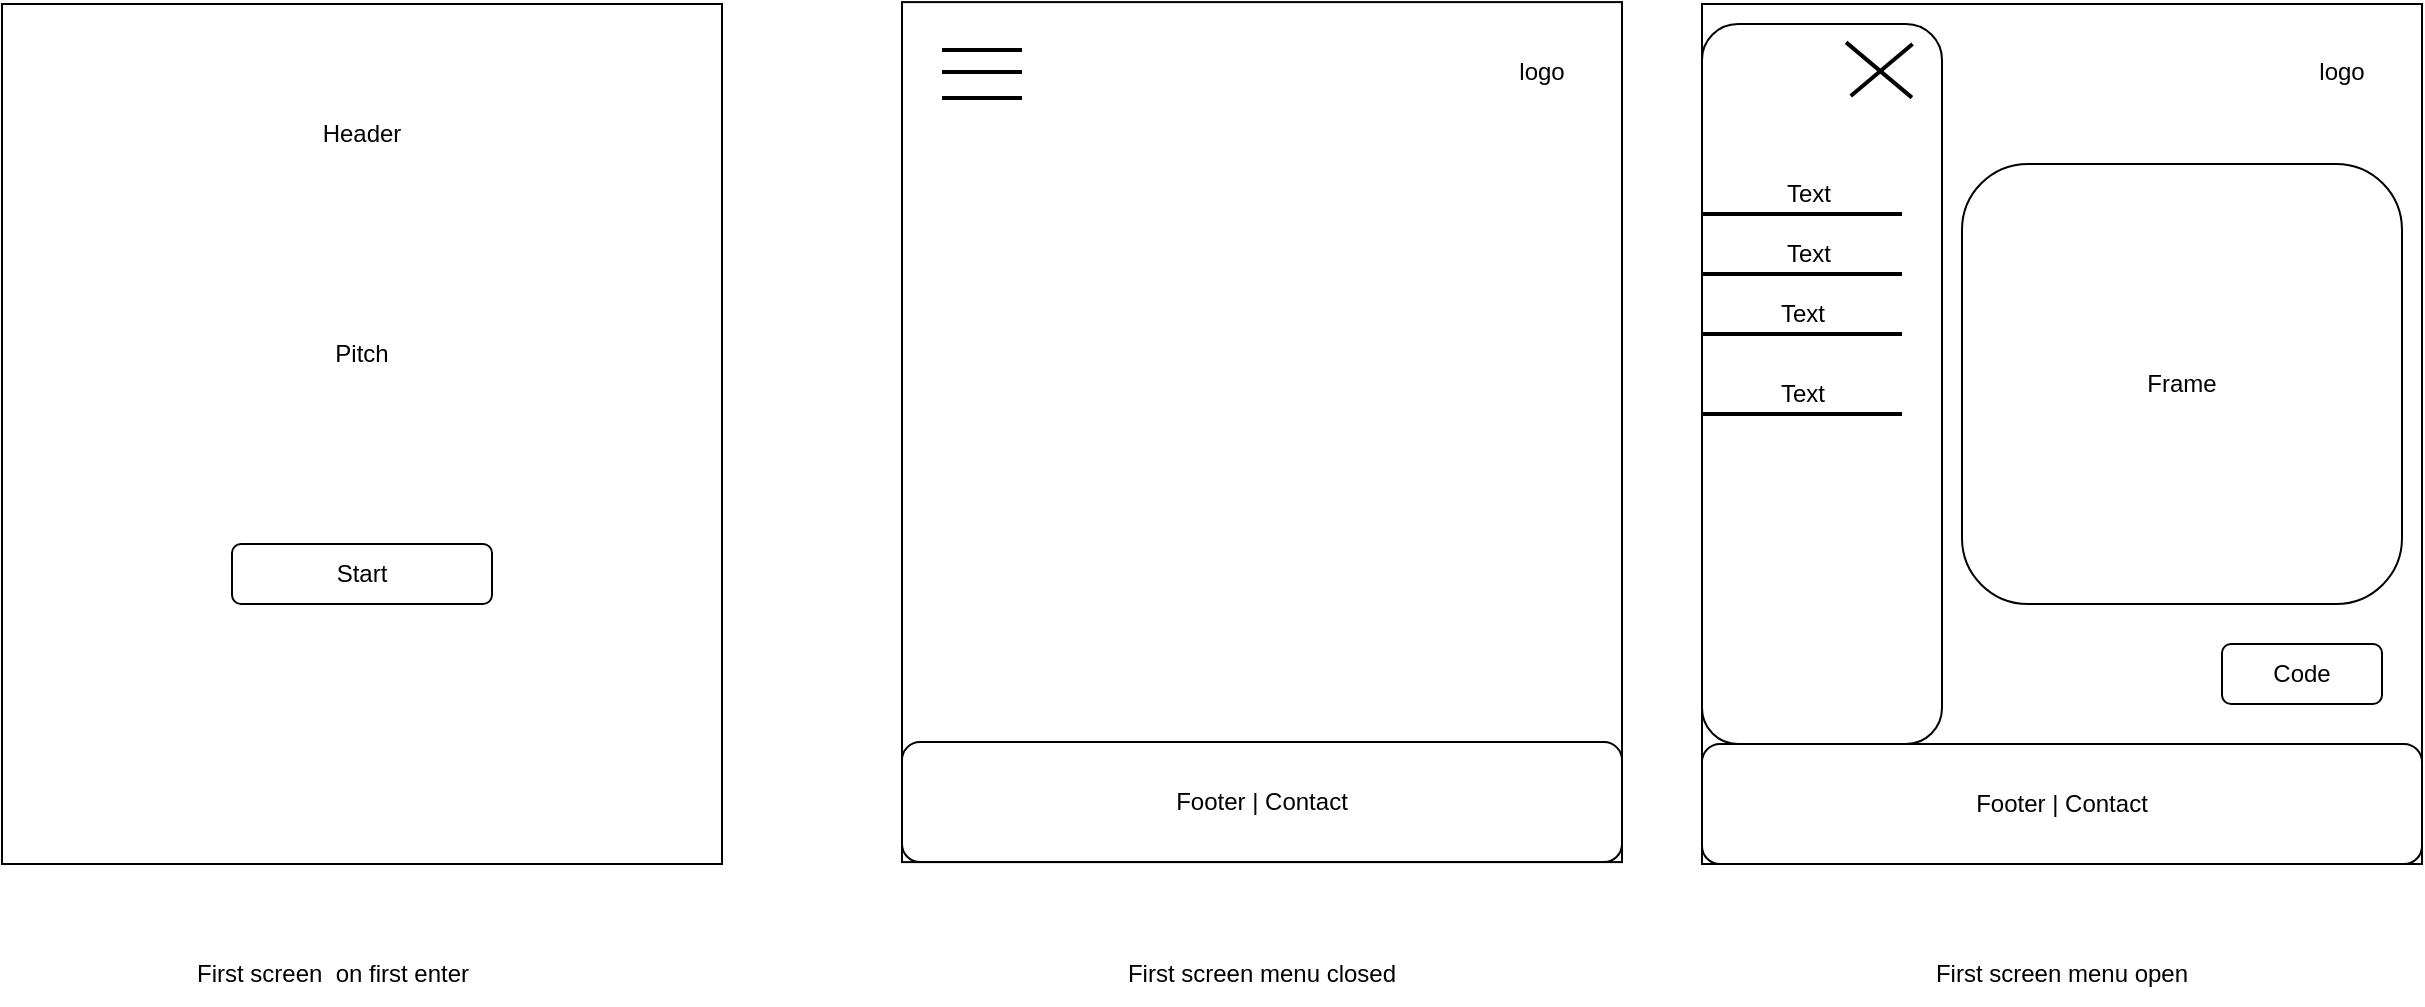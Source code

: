 <mxfile version="21.3.2" type="github">
  <diagram name="Страница 1" id="czCGPmyV_3BRiJzykNfN">
    <mxGraphModel dx="1458" dy="869" grid="1" gridSize="10" guides="1" tooltips="1" connect="1" arrows="1" fold="1" page="1" pageScale="1" pageWidth="1654" pageHeight="2336" math="0" shadow="0">
      <root>
        <mxCell id="0" />
        <mxCell id="1" parent="0" />
        <mxCell id="BFJMzLFlOyei9-3LBEG_-1" value="" style="rounded=0;whiteSpace=wrap;html=1;" vertex="1" parent="1">
          <mxGeometry x="80" y="80" width="360" height="430" as="geometry" />
        </mxCell>
        <mxCell id="BFJMzLFlOyei9-3LBEG_-3" value="Header" style="text;html=1;strokeColor=none;fillColor=none;align=center;verticalAlign=middle;whiteSpace=wrap;rounded=0;" vertex="1" parent="1">
          <mxGeometry x="185" y="130" width="150" height="30" as="geometry" />
        </mxCell>
        <mxCell id="BFJMzLFlOyei9-3LBEG_-7" value="Start" style="rounded=1;whiteSpace=wrap;html=1;" vertex="1" parent="1">
          <mxGeometry x="195" y="350" width="130" height="30" as="geometry" />
        </mxCell>
        <mxCell id="BFJMzLFlOyei9-3LBEG_-8" value="Pitch" style="text;html=1;strokeColor=none;fillColor=none;align=center;verticalAlign=middle;whiteSpace=wrap;rounded=0;" vertex="1" parent="1">
          <mxGeometry x="230" y="240" width="60" height="30" as="geometry" />
        </mxCell>
        <mxCell id="BFJMzLFlOyei9-3LBEG_-9" value="" style="rounded=0;whiteSpace=wrap;html=1;" vertex="1" parent="1">
          <mxGeometry x="530" y="79.05" width="360" height="430" as="geometry" />
        </mxCell>
        <mxCell id="BFJMzLFlOyei9-3LBEG_-13" value="First screen &amp;nbsp;on first enter" style="text;html=1;align=center;verticalAlign=middle;resizable=0;points=[];autosize=1;strokeColor=none;fillColor=none;" vertex="1" parent="1">
          <mxGeometry x="165" y="550" width="160" height="30" as="geometry" />
        </mxCell>
        <mxCell id="BFJMzLFlOyei9-3LBEG_-14" value="First screen menu closed" style="text;html=1;strokeColor=none;fillColor=none;align=center;verticalAlign=middle;whiteSpace=wrap;rounded=0;" vertex="1" parent="1">
          <mxGeometry x="610" y="550" width="200" height="30" as="geometry" />
        </mxCell>
        <mxCell id="BFJMzLFlOyei9-3LBEG_-15" value="logo" style="text;html=1;strokeColor=none;fillColor=none;align=center;verticalAlign=middle;whiteSpace=wrap;rounded=0;" vertex="1" parent="1">
          <mxGeometry x="820" y="99" width="60" height="30" as="geometry" />
        </mxCell>
        <mxCell id="BFJMzLFlOyei9-3LBEG_-18" value="" style="line;strokeWidth=2;html=1;" vertex="1" parent="1">
          <mxGeometry x="640" y="460" height="10" as="geometry" />
        </mxCell>
        <mxCell id="BFJMzLFlOyei9-3LBEG_-20" value="" style="group" vertex="1" connectable="0" parent="1">
          <mxGeometry x="550" y="100" width="40" height="30" as="geometry" />
        </mxCell>
        <mxCell id="BFJMzLFlOyei9-3LBEG_-19" value="" style="line;strokeWidth=2;html=1;" vertex="1" parent="BFJMzLFlOyei9-3LBEG_-20">
          <mxGeometry y="24" width="40" height="6" as="geometry" />
        </mxCell>
        <mxCell id="BFJMzLFlOyei9-3LBEG_-24" value="" style="line;strokeWidth=2;html=1;" vertex="1" parent="BFJMzLFlOyei9-3LBEG_-20">
          <mxGeometry y="-1" width="40" height="8" as="geometry" />
        </mxCell>
        <mxCell id="BFJMzLFlOyei9-3LBEG_-16" value="" style="line;strokeWidth=2;html=1;" vertex="1" parent="1">
          <mxGeometry x="550" y="110" width="40" height="8" as="geometry" />
        </mxCell>
        <mxCell id="BFJMzLFlOyei9-3LBEG_-26" value="" style="rounded=0;whiteSpace=wrap;html=1;movable=0;resizable=0;rotatable=0;deletable=0;editable=0;locked=1;connectable=0;" vertex="1" parent="1">
          <mxGeometry x="930" y="80" width="360" height="430" as="geometry" />
        </mxCell>
        <mxCell id="BFJMzLFlOyei9-3LBEG_-27" value="First screen menu open" style="text;html=1;strokeColor=none;fillColor=none;align=center;verticalAlign=middle;whiteSpace=wrap;rounded=0;" vertex="1" parent="1">
          <mxGeometry x="1010" y="550" width="200" height="30" as="geometry" />
        </mxCell>
        <mxCell id="BFJMzLFlOyei9-3LBEG_-28" value="logo" style="text;html=1;strokeColor=none;fillColor=none;align=center;verticalAlign=middle;whiteSpace=wrap;rounded=0;" vertex="1" parent="1">
          <mxGeometry x="1220" y="99" width="60" height="30" as="geometry" />
        </mxCell>
        <mxCell id="BFJMzLFlOyei9-3LBEG_-29" value="" style="line;strokeWidth=2;html=1;" vertex="1" parent="1">
          <mxGeometry x="1040" y="460" height="10" as="geometry" />
        </mxCell>
        <mxCell id="BFJMzLFlOyei9-3LBEG_-34" value="" style="rounded=1;whiteSpace=wrap;html=1;" vertex="1" parent="1">
          <mxGeometry x="930" y="90" width="120" height="360" as="geometry" />
        </mxCell>
        <mxCell id="BFJMzLFlOyei9-3LBEG_-36" value="" style="line;strokeWidth=2;html=1;rotation=-40;" vertex="1" parent="1">
          <mxGeometry x="999.65" y="108" width="40.35" height="10" as="geometry" />
        </mxCell>
        <mxCell id="BFJMzLFlOyei9-3LBEG_-37" value="" style="line;strokeWidth=2;html=1;rotation=-140;" vertex="1" parent="1">
          <mxGeometry x="997.02" y="108" width="42.98" height="10" as="geometry" />
        </mxCell>
        <mxCell id="BFJMzLFlOyei9-3LBEG_-41" value="Text" style="text;html=1;strokeColor=none;fillColor=none;align=center;verticalAlign=middle;whiteSpace=wrap;rounded=0;" vertex="1" parent="1">
          <mxGeometry x="937.02" y="160" width="92.98" height="30" as="geometry" />
        </mxCell>
        <mxCell id="BFJMzLFlOyei9-3LBEG_-42" value="Text" style="text;html=1;strokeColor=none;fillColor=none;align=center;verticalAlign=middle;whiteSpace=wrap;rounded=0;" vertex="1" parent="1">
          <mxGeometry x="937.02" y="190" width="92.98" height="30" as="geometry" />
        </mxCell>
        <mxCell id="BFJMzLFlOyei9-3LBEG_-43" value="Text" style="text;html=1;strokeColor=none;fillColor=none;align=center;verticalAlign=middle;whiteSpace=wrap;rounded=0;" vertex="1" parent="1">
          <mxGeometry x="933.51" y="220" width="92.98" height="30" as="geometry" />
        </mxCell>
        <mxCell id="BFJMzLFlOyei9-3LBEG_-44" value="Text" style="text;html=1;strokeColor=none;fillColor=none;align=center;verticalAlign=middle;whiteSpace=wrap;rounded=0;" vertex="1" parent="1">
          <mxGeometry x="933.51" y="260" width="92.98" height="30" as="geometry" />
        </mxCell>
        <mxCell id="BFJMzLFlOyei9-3LBEG_-45" value="" style="line;strokeWidth=2;html=1;" vertex="1" parent="1">
          <mxGeometry x="930" y="180" width="100" height="10" as="geometry" />
        </mxCell>
        <mxCell id="BFJMzLFlOyei9-3LBEG_-46" value="" style="line;strokeWidth=2;html=1;" vertex="1" parent="1">
          <mxGeometry x="930" y="280" width="100" height="10" as="geometry" />
        </mxCell>
        <mxCell id="BFJMzLFlOyei9-3LBEG_-47" value="" style="line;strokeWidth=2;html=1;" vertex="1" parent="1">
          <mxGeometry x="930" y="210" width="100" height="10" as="geometry" />
        </mxCell>
        <mxCell id="BFJMzLFlOyei9-3LBEG_-48" value="" style="line;strokeWidth=2;html=1;" vertex="1" parent="1">
          <mxGeometry x="930" y="240" width="100" height="10" as="geometry" />
        </mxCell>
        <mxCell id="BFJMzLFlOyei9-3LBEG_-50" value="Frame" style="rounded=1;whiteSpace=wrap;html=1;" vertex="1" parent="1">
          <mxGeometry x="1060" y="160" width="220" height="220" as="geometry" />
        </mxCell>
        <mxCell id="BFJMzLFlOyei9-3LBEG_-52" value="Code" style="rounded=1;whiteSpace=wrap;html=1;" vertex="1" parent="1">
          <mxGeometry x="1190" y="400" width="80" height="30" as="geometry" />
        </mxCell>
        <mxCell id="BFJMzLFlOyei9-3LBEG_-53" value="Footer | Contact" style="rounded=1;whiteSpace=wrap;html=1;" vertex="1" parent="1">
          <mxGeometry x="530" y="449.05" width="360" height="60" as="geometry" />
        </mxCell>
        <mxCell id="BFJMzLFlOyei9-3LBEG_-54" value="Footer | Contact" style="rounded=1;whiteSpace=wrap;html=1;" vertex="1" parent="1">
          <mxGeometry x="930" y="450" width="360" height="60" as="geometry" />
        </mxCell>
      </root>
    </mxGraphModel>
  </diagram>
</mxfile>
